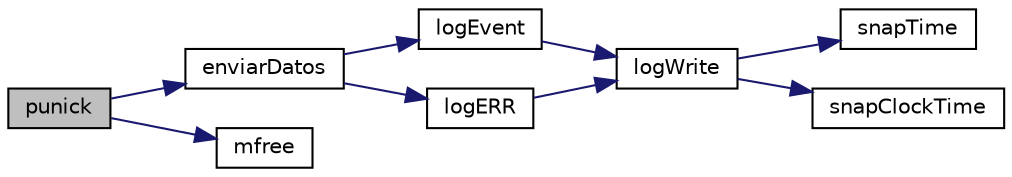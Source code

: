 digraph "punick"
{
  edge [fontname="Helvetica",fontsize="10",labelfontname="Helvetica",labelfontsize="10"];
  node [fontname="Helvetica",fontsize="10",shape=record];
  rankdir="LR";
  Node1 [label="punick",height=0.2,width=0.4,color="black", fillcolor="grey75", style="filled", fontcolor="black"];
  Node1 -> Node2 [color="midnightblue",fontsize="10",style="solid",fontname="Helvetica"];
  Node2 [label="enviarDatos",height=0.2,width=0.4,color="black", fillcolor="white", style="filled",URL="$conexion__tcp_8h.html#ab9468ce1338cfca5736ab407ba155f55"];
  Node2 -> Node3 [color="midnightblue",fontsize="10",style="solid",fontname="Helvetica"];
  Node3 [label="logEvent",height=0.2,width=0.4,color="black", fillcolor="white", style="filled",URL="$logger_8h.html#af71188329ee1cf68a59d3f9ddd035ca6"];
  Node3 -> Node4 [color="midnightblue",fontsize="10",style="solid",fontname="Helvetica"];
  Node4 [label="logWrite",height=0.2,width=0.4,color="black", fillcolor="white", style="filled",URL="$logger_8c.html#a6d1f5cd19f49b187e2097a467eca0233"];
  Node4 -> Node5 [color="midnightblue",fontsize="10",style="solid",fontname="Helvetica"];
  Node5 [label="snapTime",height=0.2,width=0.4,color="black", fillcolor="white", style="filled",URL="$logger_8c.html#a9780074b15cc3acc70e3ee5989c8005a"];
  Node4 -> Node6 [color="midnightblue",fontsize="10",style="solid",fontname="Helvetica"];
  Node6 [label="snapClockTime",height=0.2,width=0.4,color="black", fillcolor="white", style="filled",URL="$logger_8c.html#ad5ed54850fd750ca0935368e72017537"];
  Node2 -> Node7 [color="midnightblue",fontsize="10",style="solid",fontname="Helvetica"];
  Node7 [label="logERR",height=0.2,width=0.4,color="black", fillcolor="white", style="filled",URL="$logger_8h.html#a9487660b2ec318326782a9d9e32f8461"];
  Node7 -> Node4 [color="midnightblue",fontsize="10",style="solid",fontname="Helvetica"];
  Node1 -> Node8 [color="midnightblue",fontsize="10",style="solid",fontname="Helvetica"];
  Node8 [label="mfree",height=0.2,width=0.4,color="black", fillcolor="white", style="filled",URL="$aux__functions_8h.html#a2480cc4793bf25a16cc731dc9d033582",tooltip="Libera punteros si estos no estan a NULL Uso. "];
}

